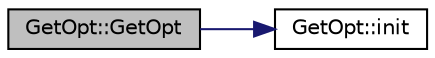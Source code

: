 digraph "GetOpt::GetOpt"
{
 // INTERACTIVE_SVG=YES
  edge [fontname="Helvetica",fontsize="10",labelfontname="Helvetica",labelfontsize="10"];
  node [fontname="Helvetica",fontsize="10",shape=record];
  rankdir="LR";
  Node1 [label="GetOpt::GetOpt",height=0.2,width=0.4,color="black", fillcolor="grey75", style="filled", fontcolor="black"];
  Node1 -> Node2 [color="midnightblue",fontsize="10",style="solid",fontname="Helvetica"];
  Node2 [label="GetOpt::init",height=0.2,width=0.4,color="black", fillcolor="white", style="filled",URL="$d1/d4b/class_get_opt.html#aca45f23fe328cddba825d2272981ed94"];
}
